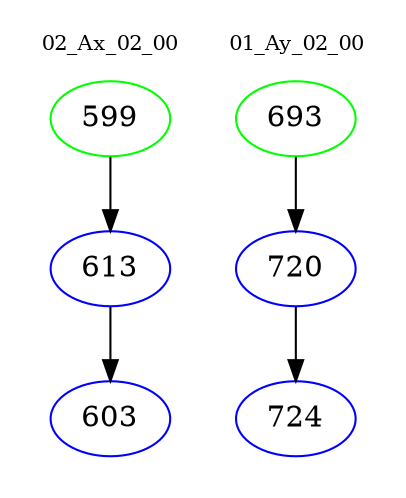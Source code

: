 digraph{
subgraph cluster_0 {
color = white
label = "02_Ax_02_00";
fontsize=10;
T0_599 [label="599", color="green"]
T0_599 -> T0_613 [color="black"]
T0_613 [label="613", color="blue"]
T0_613 -> T0_603 [color="black"]
T0_603 [label="603", color="blue"]
}
subgraph cluster_1 {
color = white
label = "01_Ay_02_00";
fontsize=10;
T1_693 [label="693", color="green"]
T1_693 -> T1_720 [color="black"]
T1_720 [label="720", color="blue"]
T1_720 -> T1_724 [color="black"]
T1_724 [label="724", color="blue"]
}
}
